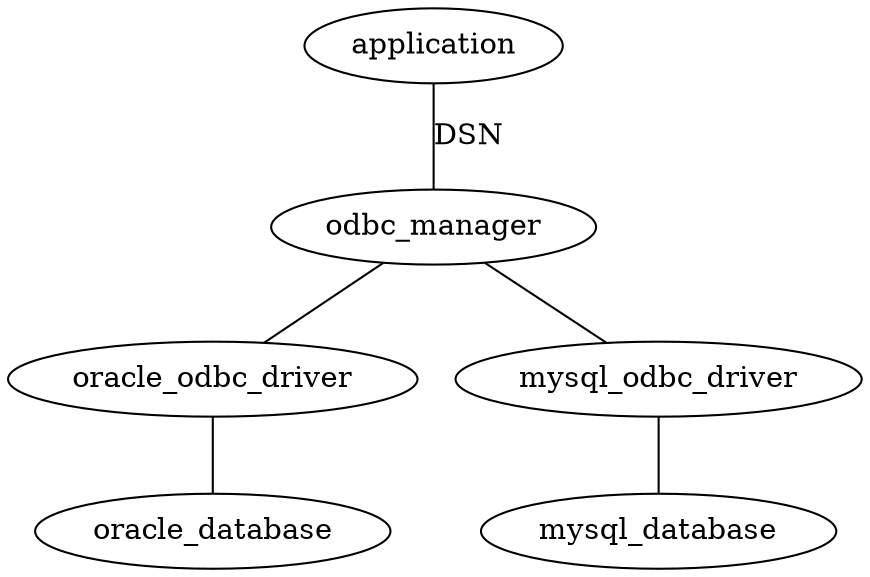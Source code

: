 






digraph odbc {

	edge[dir=none]
	
	application -> odbc_manager [ label = "DSN" ]
	odbc_manager -> oracle_odbc_driver
	odbc_manager -> mysql_odbc_driver
	oracle_odbc_driver -> oracle_database
	mysql_odbc_driver -> mysql_database

	subgraph cluser_odbc_driver {
		oracle_odbc_driver
		mysql_odbc_driver
	}
	





}
